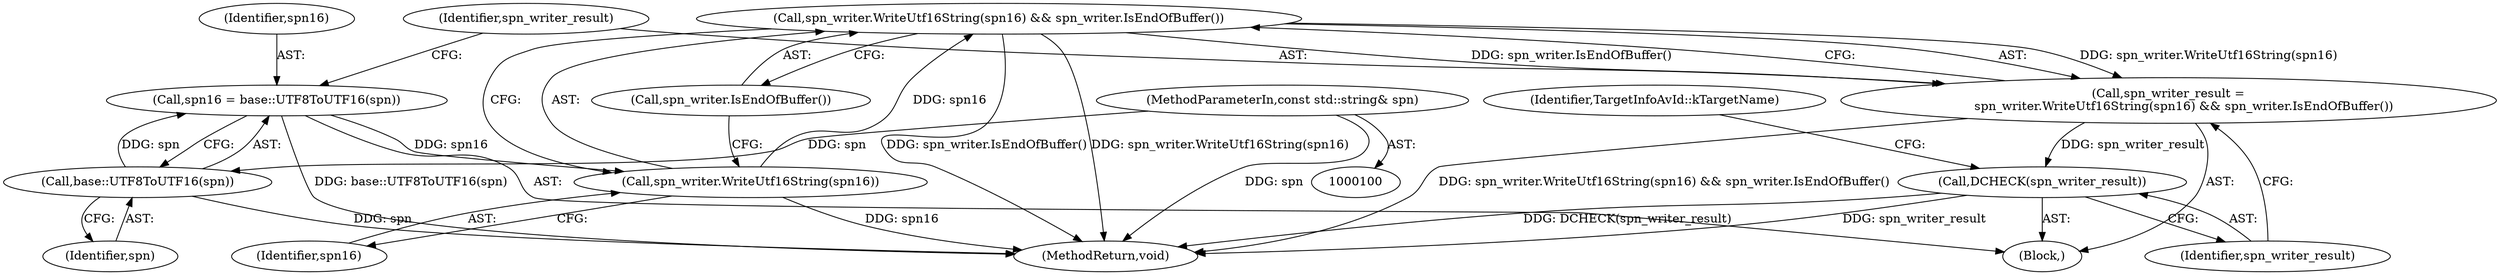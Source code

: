 digraph "0_Chrome_9cfe470d793da6e09b966d435c8fa2ba1625d5fe_2@API" {
"1000213" [label="(Call,spn_writer.WriteUtf16String(spn16) && spn_writer.IsEndOfBuffer())"];
"1000214" [label="(Call,spn_writer.WriteUtf16String(spn16))"];
"1000205" [label="(Call,spn16 = base::UTF8ToUTF16(spn))"];
"1000207" [label="(Call,base::UTF8ToUTF16(spn))"];
"1000104" [label="(MethodParameterIn,const std::string& spn)"];
"1000211" [label="(Call,spn_writer_result =\n        spn_writer.WriteUtf16String(spn16) && spn_writer.IsEndOfBuffer())"];
"1000217" [label="(Call,DCHECK(spn_writer_result))"];
"1000205" [label="(Call,spn16 = base::UTF8ToUTF16(spn))"];
"1000206" [label="(Identifier,spn16)"];
"1000208" [label="(Identifier,spn)"];
"1000104" [label="(MethodParameterIn,const std::string& spn)"];
"1000214" [label="(Call,spn_writer.WriteUtf16String(spn16))"];
"1000218" [label="(Identifier,spn_writer_result)"];
"1000212" [label="(Identifier,spn_writer_result)"];
"1000217" [label="(Call,DCHECK(spn_writer_result))"];
"1000191" [label="(Block,)"];
"1000211" [label="(Call,spn_writer_result =\n        spn_writer.WriteUtf16String(spn16) && spn_writer.IsEndOfBuffer())"];
"1000216" [label="(Call,spn_writer.IsEndOfBuffer())"];
"1000220" [label="(Identifier,TargetInfoAvId::kTargetName)"];
"1000215" [label="(Identifier,spn16)"];
"1000207" [label="(Call,base::UTF8ToUTF16(spn))"];
"1000238" [label="(MethodReturn,void)"];
"1000213" [label="(Call,spn_writer.WriteUtf16String(spn16) && spn_writer.IsEndOfBuffer())"];
"1000213" -> "1000211"  [label="AST: "];
"1000213" -> "1000214"  [label="CFG: "];
"1000213" -> "1000216"  [label="CFG: "];
"1000214" -> "1000213"  [label="AST: "];
"1000216" -> "1000213"  [label="AST: "];
"1000211" -> "1000213"  [label="CFG: "];
"1000213" -> "1000238"  [label="DDG: spn_writer.IsEndOfBuffer()"];
"1000213" -> "1000238"  [label="DDG: spn_writer.WriteUtf16String(spn16)"];
"1000213" -> "1000211"  [label="DDG: spn_writer.WriteUtf16String(spn16)"];
"1000213" -> "1000211"  [label="DDG: spn_writer.IsEndOfBuffer()"];
"1000214" -> "1000213"  [label="DDG: spn16"];
"1000214" -> "1000215"  [label="CFG: "];
"1000215" -> "1000214"  [label="AST: "];
"1000216" -> "1000214"  [label="CFG: "];
"1000214" -> "1000238"  [label="DDG: spn16"];
"1000205" -> "1000214"  [label="DDG: spn16"];
"1000205" -> "1000191"  [label="AST: "];
"1000205" -> "1000207"  [label="CFG: "];
"1000206" -> "1000205"  [label="AST: "];
"1000207" -> "1000205"  [label="AST: "];
"1000212" -> "1000205"  [label="CFG: "];
"1000205" -> "1000238"  [label="DDG: base::UTF8ToUTF16(spn)"];
"1000207" -> "1000205"  [label="DDG: spn"];
"1000207" -> "1000208"  [label="CFG: "];
"1000208" -> "1000207"  [label="AST: "];
"1000207" -> "1000238"  [label="DDG: spn"];
"1000104" -> "1000207"  [label="DDG: spn"];
"1000104" -> "1000100"  [label="AST: "];
"1000104" -> "1000238"  [label="DDG: spn"];
"1000211" -> "1000191"  [label="AST: "];
"1000212" -> "1000211"  [label="AST: "];
"1000218" -> "1000211"  [label="CFG: "];
"1000211" -> "1000238"  [label="DDG: spn_writer.WriteUtf16String(spn16) && spn_writer.IsEndOfBuffer()"];
"1000211" -> "1000217"  [label="DDG: spn_writer_result"];
"1000217" -> "1000191"  [label="AST: "];
"1000217" -> "1000218"  [label="CFG: "];
"1000218" -> "1000217"  [label="AST: "];
"1000220" -> "1000217"  [label="CFG: "];
"1000217" -> "1000238"  [label="DDG: DCHECK(spn_writer_result)"];
"1000217" -> "1000238"  [label="DDG: spn_writer_result"];
}

